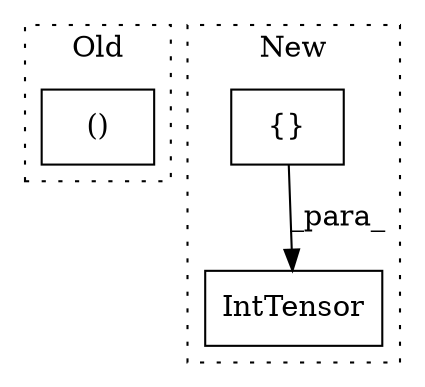digraph G {
subgraph cluster0 {
1 [label="()" a="106" s="4822" l="89" shape="box"];
label = "Old";
style="dotted";
}
subgraph cluster1 {
2 [label="IntTensor" a="32" s="5199,5235" l="10,1" shape="box"];
3 [label="{}" a="4" s="5218,5234" l="1,1" shape="box"];
label = "New";
style="dotted";
}
3 -> 2 [label="_para_"];
}